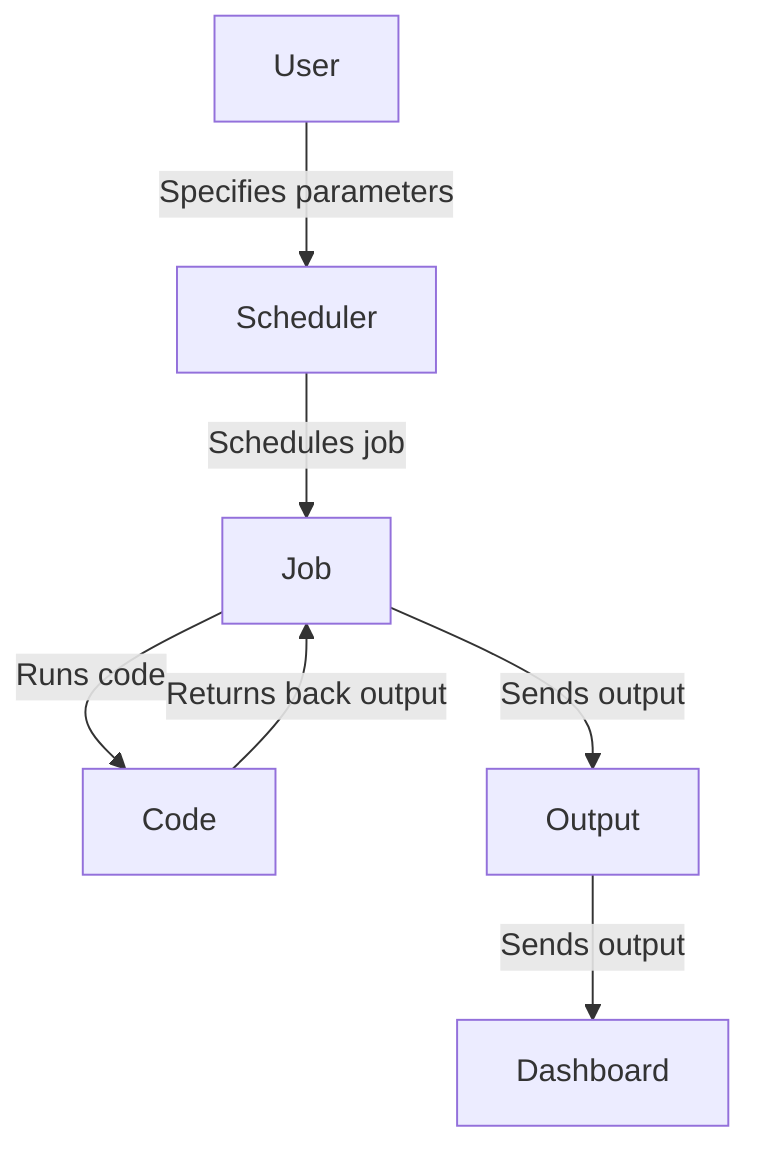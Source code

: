 graph TD;
    User-->|Specifies parameters|Scheduler;
    Scheduler-->|Schedules job|Job;
    Job-->|Runs code|Code;
    Code-->|Returns back output|Job;
    Job-->|Sends output|Output;
    Output-->|Sends output|Dashboard;